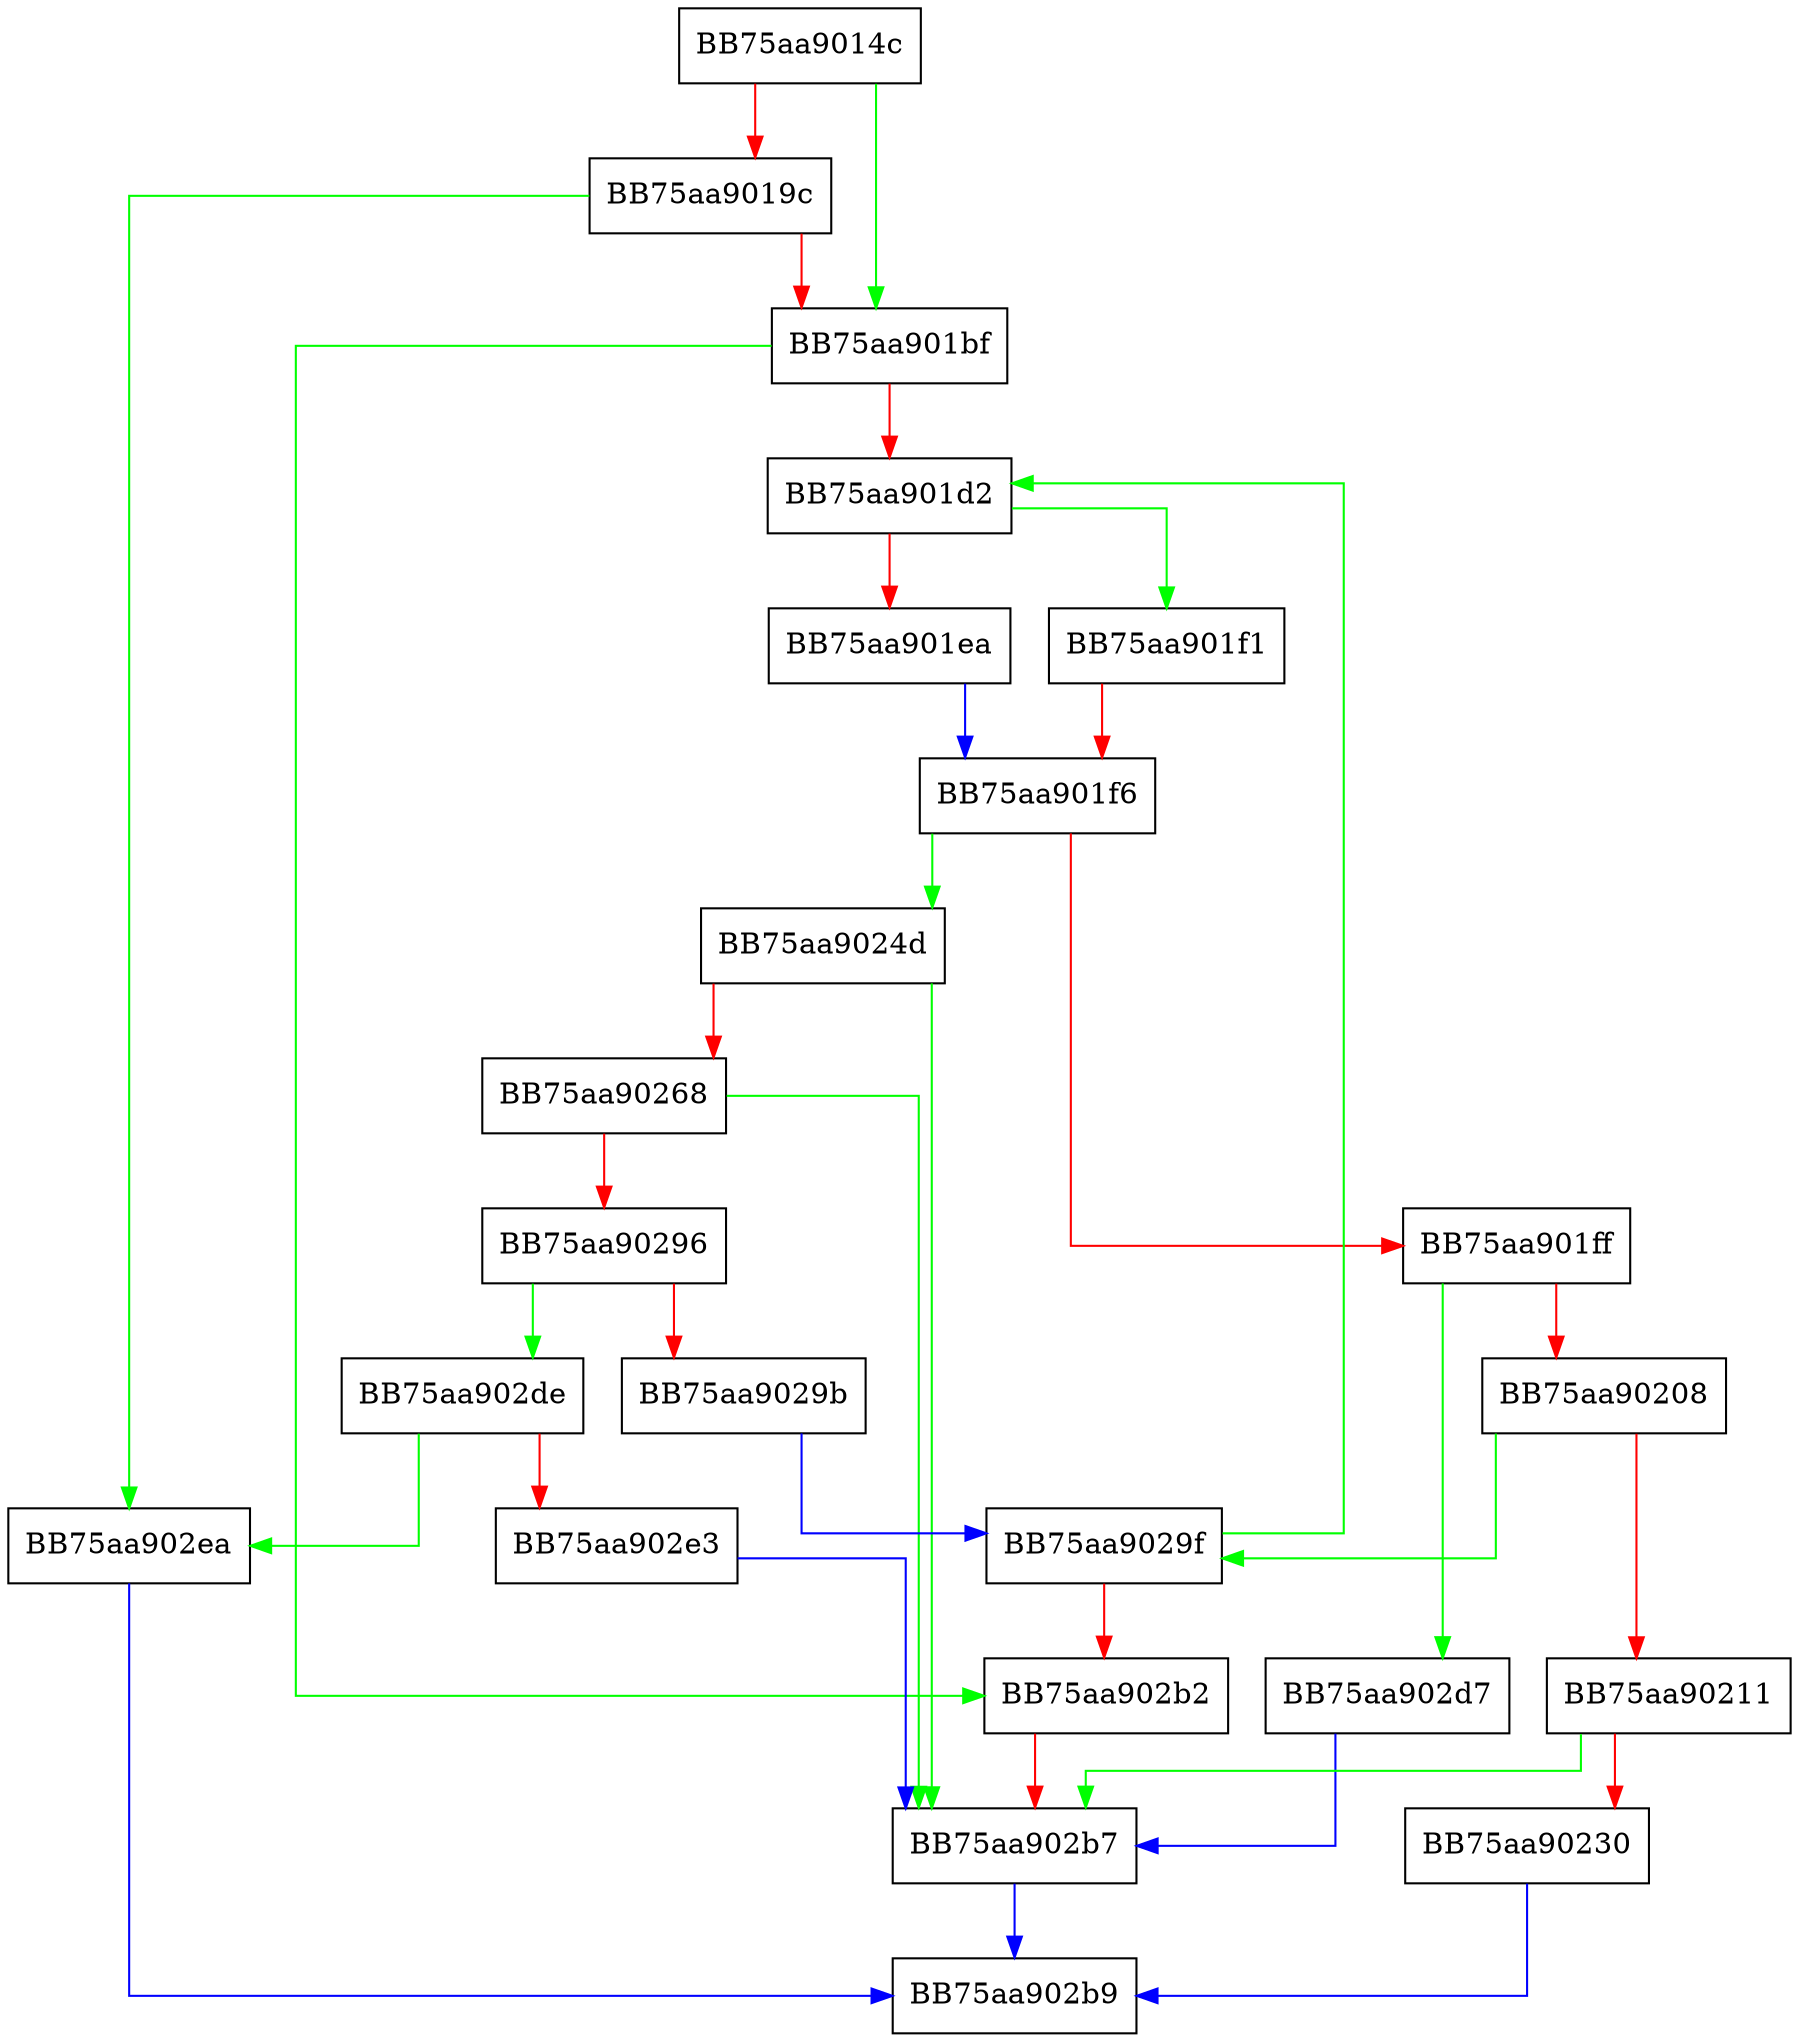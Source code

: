 digraph isPathExcludedWorker {
  node [shape="box"];
  graph [splines=ortho];
  BB75aa9014c -> BB75aa901bf [color="green"];
  BB75aa9014c -> BB75aa9019c [color="red"];
  BB75aa9019c -> BB75aa902ea [color="green"];
  BB75aa9019c -> BB75aa901bf [color="red"];
  BB75aa901bf -> BB75aa902b2 [color="green"];
  BB75aa901bf -> BB75aa901d2 [color="red"];
  BB75aa901d2 -> BB75aa901f1 [color="green"];
  BB75aa901d2 -> BB75aa901ea [color="red"];
  BB75aa901ea -> BB75aa901f6 [color="blue"];
  BB75aa901f1 -> BB75aa901f6 [color="red"];
  BB75aa901f6 -> BB75aa9024d [color="green"];
  BB75aa901f6 -> BB75aa901ff [color="red"];
  BB75aa901ff -> BB75aa902d7 [color="green"];
  BB75aa901ff -> BB75aa90208 [color="red"];
  BB75aa90208 -> BB75aa9029f [color="green"];
  BB75aa90208 -> BB75aa90211 [color="red"];
  BB75aa90211 -> BB75aa902b7 [color="green"];
  BB75aa90211 -> BB75aa90230 [color="red"];
  BB75aa90230 -> BB75aa902b9 [color="blue"];
  BB75aa9024d -> BB75aa902b7 [color="green"];
  BB75aa9024d -> BB75aa90268 [color="red"];
  BB75aa90268 -> BB75aa902b7 [color="green"];
  BB75aa90268 -> BB75aa90296 [color="red"];
  BB75aa90296 -> BB75aa902de [color="green"];
  BB75aa90296 -> BB75aa9029b [color="red"];
  BB75aa9029b -> BB75aa9029f [color="blue"];
  BB75aa9029f -> BB75aa901d2 [color="green"];
  BB75aa9029f -> BB75aa902b2 [color="red"];
  BB75aa902b2 -> BB75aa902b7 [color="red"];
  BB75aa902b7 -> BB75aa902b9 [color="blue"];
  BB75aa902d7 -> BB75aa902b7 [color="blue"];
  BB75aa902de -> BB75aa902ea [color="green"];
  BB75aa902de -> BB75aa902e3 [color="red"];
  BB75aa902e3 -> BB75aa902b7 [color="blue"];
  BB75aa902ea -> BB75aa902b9 [color="blue"];
}